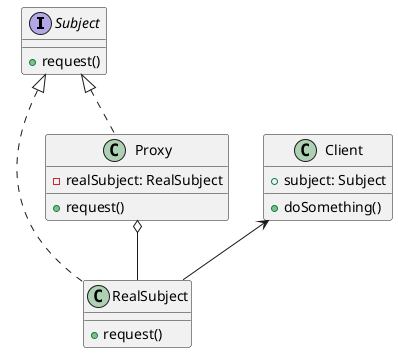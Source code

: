 @startuml
interface Subject {
  +request()
}

class RealSubject implements Subject {
  +request()
}

class Proxy implements Subject {
  -realSubject: RealSubject
  +request()
}

class Client {
  +subject: Subject
  +doSomething()
}

Client <-- RealSubject
Proxy o-- RealSubject

@enduml